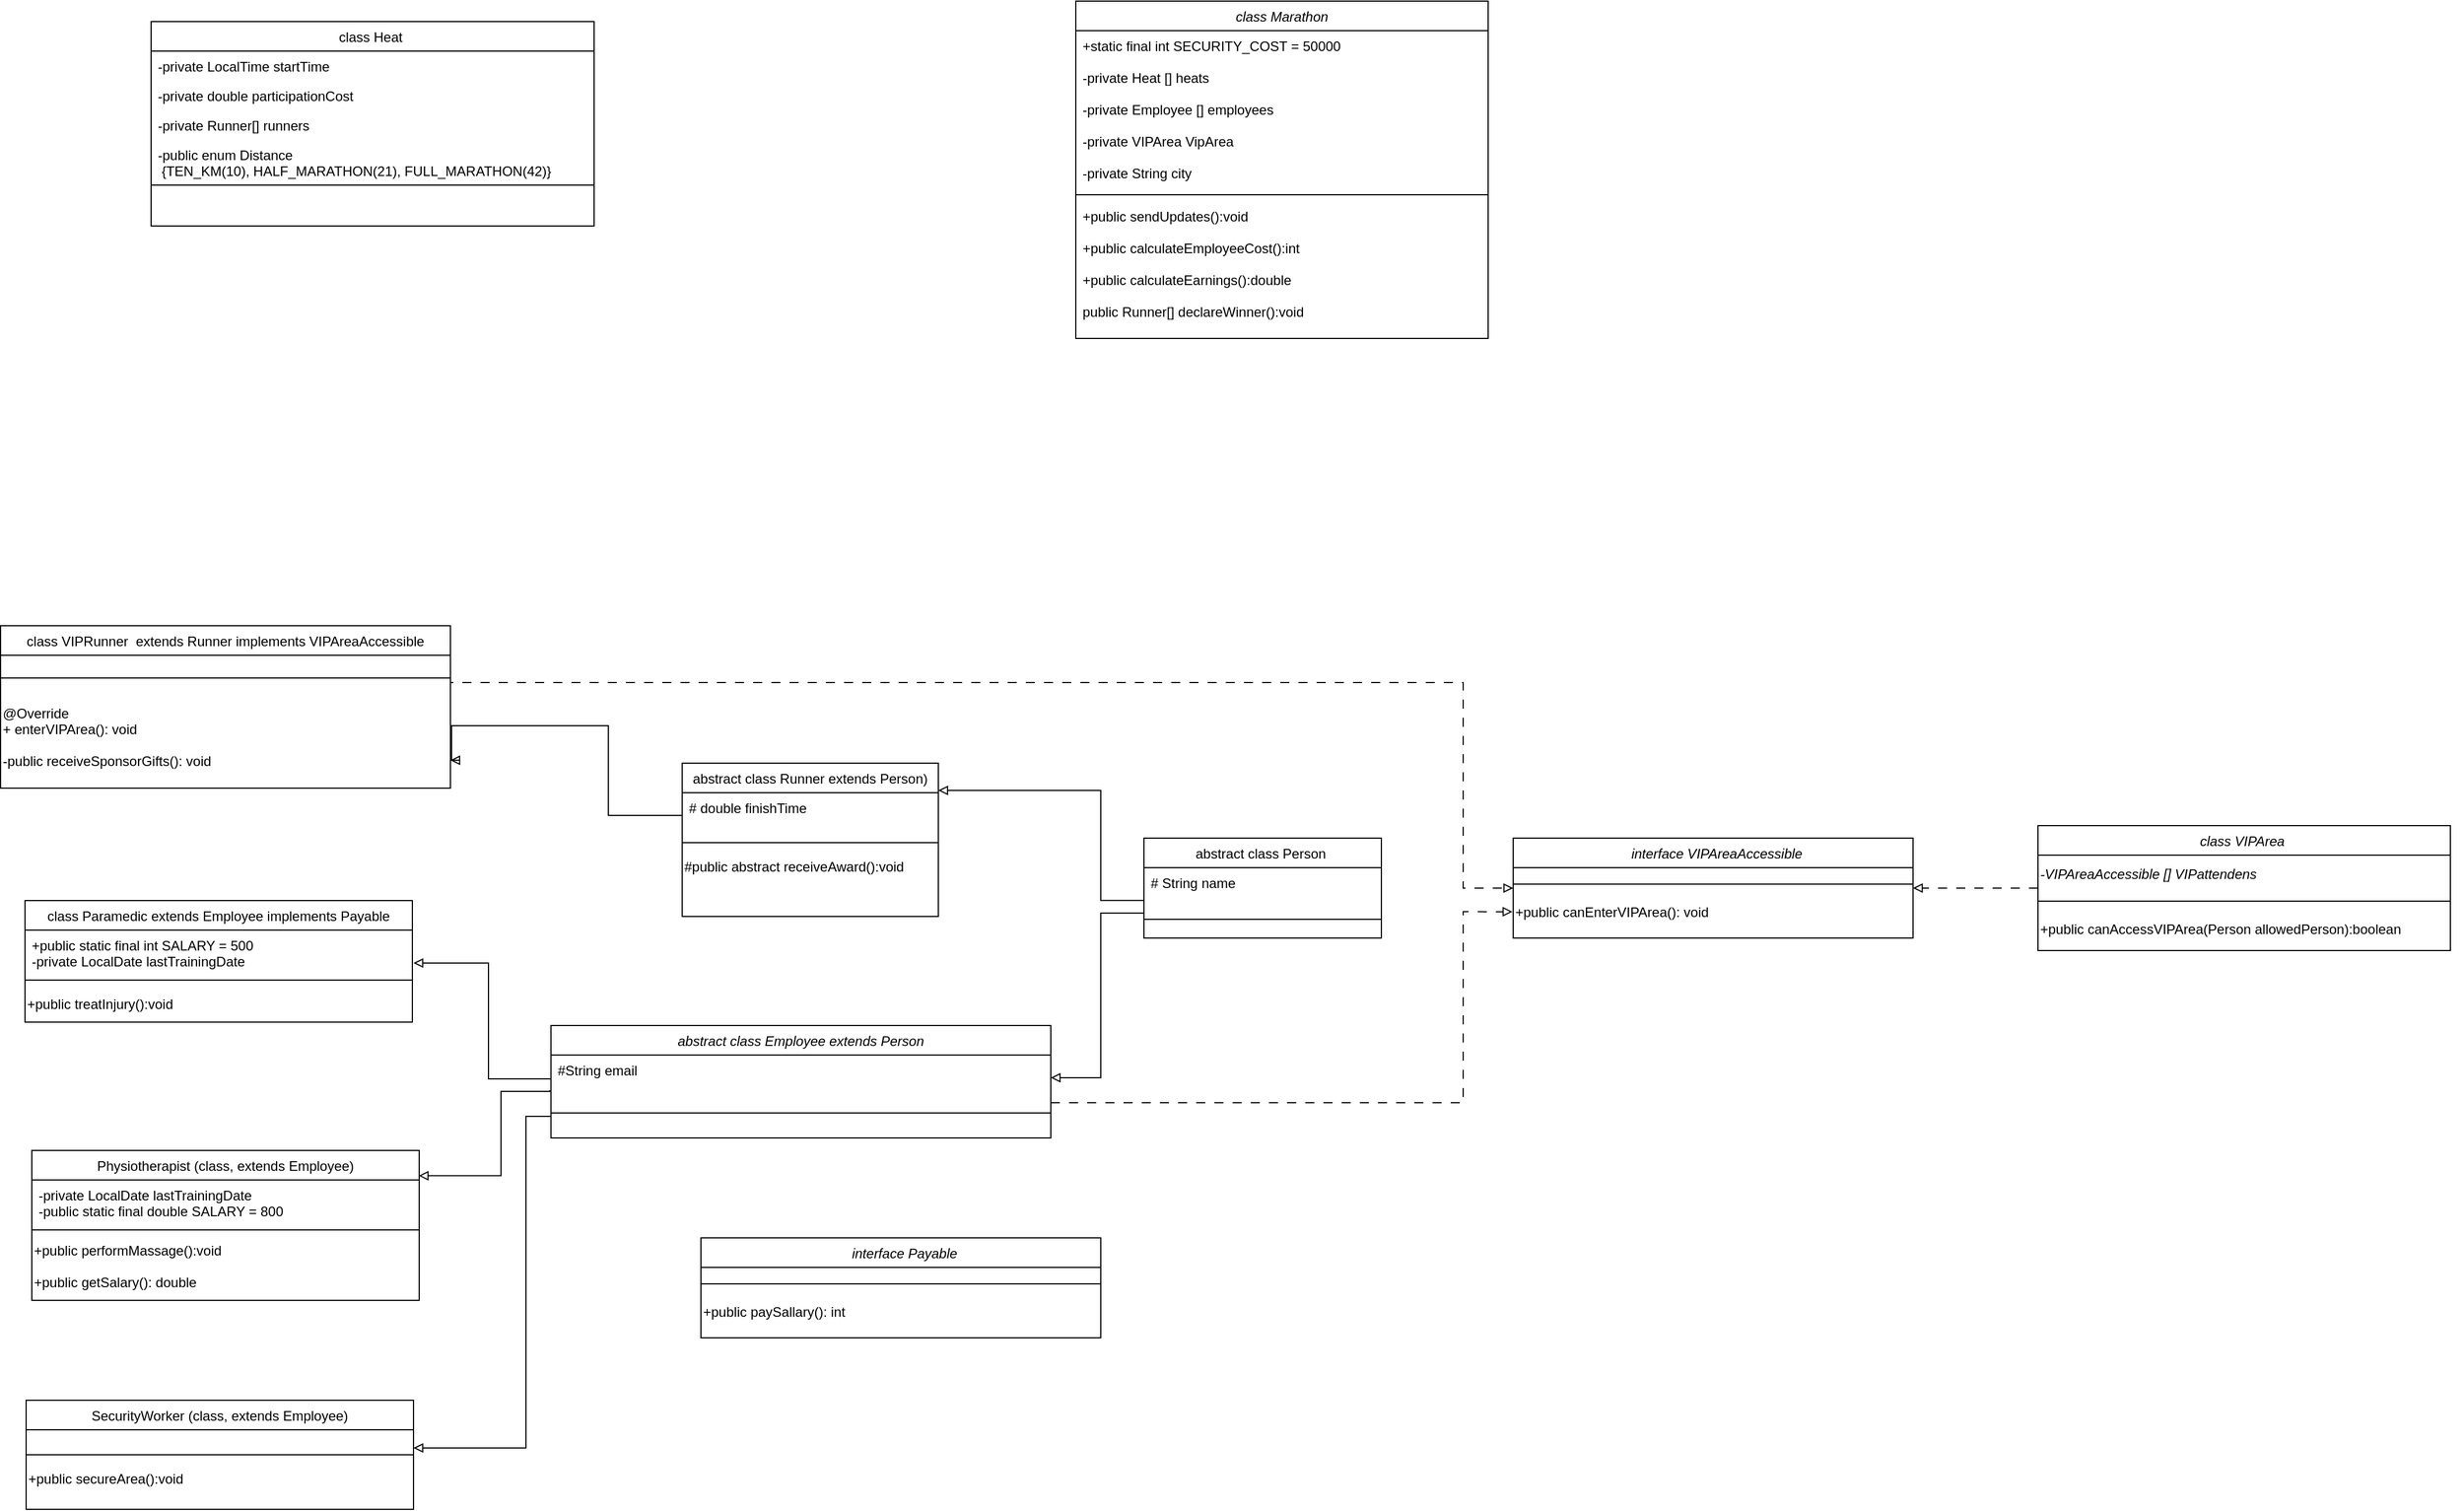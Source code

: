 <mxfile version="24.6.5" type="github">
  <diagram id="C5RBs43oDa-KdzZeNtuy" name="Page-1">
    <mxGraphModel dx="2377" dy="279" grid="1" gridSize="11" guides="1" tooltips="1" connect="1" arrows="1" fold="1" page="1" pageScale="1" pageWidth="980" pageHeight="1390" math="0" shadow="0">
      <root>
        <mxCell id="WIyWlLk6GJQsqaUBKTNV-0" />
        <mxCell id="WIyWlLk6GJQsqaUBKTNV-1" parent="WIyWlLk6GJQsqaUBKTNV-0" />
        <mxCell id="zkfFHV4jXpPFQw0GAbJ--0" value="class Marathon" style="swimlane;fontStyle=2;align=center;verticalAlign=top;childLayout=stackLayout;horizontal=1;startSize=26;horizontalStack=0;resizeParent=1;resizeLast=0;collapsible=1;marginBottom=0;rounded=0;shadow=0;strokeWidth=1;" parent="WIyWlLk6GJQsqaUBKTNV-1" vertex="1">
          <mxGeometry x="-561" width="363" height="297" as="geometry">
            <mxRectangle x="200" y="100" width="160" height="26" as="alternateBounds" />
          </mxGeometry>
        </mxCell>
        <mxCell id="zkfFHV4jXpPFQw0GAbJ--1" value="+static final int SECURITY_COST = 50000&#xa;&#xa;-private Heat [] heats&#xa;&#xa;-private Employee [] employees&#xa;&#xa;-private VIPArea VipArea&#xa;&#xa;-private String city&#xa; " style="text;align=left;verticalAlign=top;spacingLeft=4;spacingRight=4;overflow=hidden;rotatable=0;points=[[0,0.5],[1,0.5]];portConstraint=eastwest;" parent="zkfFHV4jXpPFQw0GAbJ--0" vertex="1">
          <mxGeometry y="26" width="363" height="139" as="geometry" />
        </mxCell>
        <mxCell id="OAV_MjzGXAkQhn38W6h--3" value="" style="line;html=1;strokeWidth=1;align=left;verticalAlign=middle;spacingTop=-1;spacingLeft=3;spacingRight=3;rotatable=0;labelPosition=right;points=[];portConstraint=eastwest;" vertex="1" parent="zkfFHV4jXpPFQw0GAbJ--0">
          <mxGeometry y="165" width="363" height="11" as="geometry" />
        </mxCell>
        <mxCell id="zkfFHV4jXpPFQw0GAbJ--3" value="+public sendUpdates():void&#xa;&#xa;+public calculateEmployeeCost():int&#xa;&#xa;+public calculateEarnings():double&#xa;&#xa;public Runner[] declareWinner():void&#xa;" style="text;align=left;verticalAlign=top;spacingLeft=4;spacingRight=4;overflow=hidden;rotatable=0;points=[[0,0.5],[1,0.5]];portConstraint=eastwest;rounded=0;shadow=0;html=0;" parent="zkfFHV4jXpPFQw0GAbJ--0" vertex="1">
          <mxGeometry y="176" width="363" height="121" as="geometry" />
        </mxCell>
        <mxCell id="zkfFHV4jXpPFQw0GAbJ--13" value="abstract class Runner extends Person)" style="swimlane;fontStyle=0;align=center;verticalAlign=top;childLayout=stackLayout;horizontal=1;startSize=26;horizontalStack=0;resizeParent=1;resizeLast=0;collapsible=1;marginBottom=0;rounded=0;shadow=0;strokeWidth=1;" parent="WIyWlLk6GJQsqaUBKTNV-1" vertex="1">
          <mxGeometry x="-907.5" y="671" width="225.5" height="135" as="geometry">
            <mxRectangle x="340" y="380" width="170" height="26" as="alternateBounds" />
          </mxGeometry>
        </mxCell>
        <mxCell id="zkfFHV4jXpPFQw0GAbJ--14" value="# double finishTime" style="text;align=left;verticalAlign=top;spacingLeft=4;spacingRight=4;overflow=hidden;rotatable=0;points=[[0,0.5],[1,0.5]];portConstraint=eastwest;" parent="zkfFHV4jXpPFQw0GAbJ--13" vertex="1">
          <mxGeometry y="26" width="225.5" height="40" as="geometry" />
        </mxCell>
        <mxCell id="zkfFHV4jXpPFQw0GAbJ--15" value="" style="line;html=1;strokeWidth=1;align=left;verticalAlign=middle;spacingTop=-1;spacingLeft=3;spacingRight=3;rotatable=0;labelPosition=right;points=[];portConstraint=eastwest;" parent="zkfFHV4jXpPFQw0GAbJ--13" vertex="1">
          <mxGeometry y="66" width="225.5" height="8" as="geometry" />
        </mxCell>
        <mxCell id="OAV_MjzGXAkQhn38W6h--10" value="#public abstract receiveAward():void " style="text;align=left;verticalAlign=middle;resizable=0;points=[];autosize=1;strokeColor=none;fillColor=none;" vertex="1" parent="zkfFHV4jXpPFQw0GAbJ--13">
          <mxGeometry y="74" width="225.5" height="33" as="geometry" />
        </mxCell>
        <mxCell id="zkfFHV4jXpPFQw0GAbJ--17" value="class Heat " style="swimlane;fontStyle=0;align=center;verticalAlign=top;childLayout=stackLayout;horizontal=1;startSize=26;horizontalStack=0;resizeParent=1;resizeLast=0;collapsible=1;marginBottom=0;rounded=0;shadow=0;strokeWidth=1;" parent="WIyWlLk6GJQsqaUBKTNV-1" vertex="1">
          <mxGeometry x="-1375" y="18" width="390" height="180" as="geometry">
            <mxRectangle x="550" y="140" width="160" height="26" as="alternateBounds" />
          </mxGeometry>
        </mxCell>
        <mxCell id="zkfFHV4jXpPFQw0GAbJ--18" value="-private LocalTime startTime" style="text;align=left;verticalAlign=top;spacingLeft=4;spacingRight=4;overflow=hidden;rotatable=0;points=[[0,0.5],[1,0.5]];portConstraint=eastwest;" parent="zkfFHV4jXpPFQw0GAbJ--17" vertex="1">
          <mxGeometry y="26" width="390" height="26" as="geometry" />
        </mxCell>
        <mxCell id="zkfFHV4jXpPFQw0GAbJ--19" value="-private double participationCost&#xa;" style="text;align=left;verticalAlign=top;spacingLeft=4;spacingRight=4;overflow=hidden;rotatable=0;points=[[0,0.5],[1,0.5]];portConstraint=eastwest;rounded=0;shadow=0;html=0;" parent="zkfFHV4jXpPFQw0GAbJ--17" vertex="1">
          <mxGeometry y="52" width="390" height="26" as="geometry" />
        </mxCell>
        <mxCell id="zkfFHV4jXpPFQw0GAbJ--20" value="-private Runner[] runners&#xa;" style="text;align=left;verticalAlign=top;spacingLeft=4;spacingRight=4;overflow=hidden;rotatable=0;points=[[0,0.5],[1,0.5]];portConstraint=eastwest;rounded=0;shadow=0;html=0;" parent="zkfFHV4jXpPFQw0GAbJ--17" vertex="1">
          <mxGeometry y="78" width="390" height="26" as="geometry" />
        </mxCell>
        <mxCell id="zkfFHV4jXpPFQw0GAbJ--21" value="-public enum Distance&#xa; {TEN_KM(10), HALF_MARATHON(21), FULL_MARATHON(42)}&#xa;&#xa;" style="text;align=left;verticalAlign=top;spacingLeft=4;spacingRight=4;overflow=hidden;rotatable=0;points=[[0,0.5],[1,0.5]];portConstraint=eastwest;rounded=0;shadow=0;html=0;" parent="zkfFHV4jXpPFQw0GAbJ--17" vertex="1">
          <mxGeometry y="104" width="390" height="36" as="geometry" />
        </mxCell>
        <mxCell id="OAV_MjzGXAkQhn38W6h--4" value="" style="line;html=1;strokeWidth=1;align=left;verticalAlign=middle;spacingTop=-1;spacingLeft=3;spacingRight=3;rotatable=0;labelPosition=right;points=[];portConstraint=eastwest;" vertex="1" parent="zkfFHV4jXpPFQw0GAbJ--17">
          <mxGeometry y="140" width="390" height="8" as="geometry" />
        </mxCell>
        <mxCell id="OAV_MjzGXAkQhn38W6h--5" value="&lt;span style=&quot;color: rgba(0, 0, 0, 0); font-family: monospace; font-size: 0px; text-align: start;&quot;&gt;%3CmxGraphModel%3E%3Croot%3E%3CmxCell%20id%3D%220%22%2F%3E%3CmxCell%20id%3D%221%22%20parent%3D%220%22%2F%3E%3CmxCell%20id%3D%222%22%20value%3D%22%22%20style%3D%22line%3Bhtml%3D1%3BstrokeWidth%3D1%3Balign%3Dleft%3BverticalAlign%3Dmiddle%3BspacingTop%3D-1%3BspacingLeft%3D3%3BspacingRight%3D3%3Brotatable%3D0%3BlabelPosition%3Dright%3Bpoints%3D%5B%5D%3BportConstraint%3Deastwest%3B%22%20vertex%3D%221%22%20parent%3D%221%22%3E%3CmxGeometry%20x%3D%22200%22%20y%3D%22186%22%20width%3D%22220%22%20height%3D%228%22%20as%3D%22geometry%22%2F%3E%3C%2FmxCell%3E%3C%2Froot%3E%3C%2FmxGraphModel%3E&lt;/span&gt;" style="text;html=1;align=center;verticalAlign=middle;resizable=0;points=[];autosize=1;strokeColor=none;fillColor=none;" vertex="1" parent="WIyWlLk6GJQsqaUBKTNV-1">
          <mxGeometry x="640" y="228" width="20" height="30" as="geometry" />
        </mxCell>
        <mxCell id="OAV_MjzGXAkQhn38W6h--11" value="class VIPRunner  extends Runner implements VIPAreaAccessible&#xa;" style="swimlane;fontStyle=0;align=center;verticalAlign=top;childLayout=stackLayout;horizontal=1;startSize=26;horizontalStack=0;resizeParent=1;resizeLast=0;collapsible=1;marginBottom=0;rounded=0;shadow=0;strokeWidth=1;" vertex="1" parent="WIyWlLk6GJQsqaUBKTNV-1">
          <mxGeometry x="-1507.5" y="550" width="396" height="143" as="geometry">
            <mxRectangle x="130" y="380" width="160" height="26" as="alternateBounds" />
          </mxGeometry>
        </mxCell>
        <mxCell id="OAV_MjzGXAkQhn38W6h--13" value="" style="line;html=1;strokeWidth=1;align=left;verticalAlign=middle;spacingTop=-1;spacingLeft=3;spacingRight=3;rotatable=0;labelPosition=right;points=[];portConstraint=eastwest;" vertex="1" parent="OAV_MjzGXAkQhn38W6h--11">
          <mxGeometry y="26" width="396" height="40" as="geometry" />
        </mxCell>
        <mxCell id="OAV_MjzGXAkQhn38W6h--14" value="@Override&#xa;+ enterVIPArea(): void&#xa;&#xa;-public receiveSponsorGifts(): void&#xa;" style="text;align=left;verticalAlign=middle;resizable=0;points=[];autosize=1;strokeColor=none;fillColor=none;" vertex="1" parent="OAV_MjzGXAkQhn38W6h--11">
          <mxGeometry y="66" width="396" height="77" as="geometry" />
        </mxCell>
        <mxCell id="OAV_MjzGXAkQhn38W6h--38" value="abstract class Employee extends Person" style="swimlane;fontStyle=2;align=center;verticalAlign=top;childLayout=stackLayout;horizontal=1;startSize=26;horizontalStack=0;resizeParent=1;resizeLast=0;collapsible=1;marginBottom=0;rounded=0;shadow=0;strokeWidth=1;" vertex="1" parent="WIyWlLk6GJQsqaUBKTNV-1">
          <mxGeometry x="-1023" y="902" width="440" height="99" as="geometry">
            <mxRectangle x="200" y="100" width="160" height="26" as="alternateBounds" />
          </mxGeometry>
        </mxCell>
        <mxCell id="OAV_MjzGXAkQhn38W6h--39" value="#String email" style="text;align=left;verticalAlign=top;spacingLeft=4;spacingRight=4;overflow=hidden;rotatable=0;points=[[0,0.5],[1,0.5]];portConstraint=eastwest;" vertex="1" parent="OAV_MjzGXAkQhn38W6h--38">
          <mxGeometry y="26" width="440" height="40" as="geometry" />
        </mxCell>
        <mxCell id="OAV_MjzGXAkQhn38W6h--40" value="" style="line;html=1;strokeWidth=1;align=left;verticalAlign=middle;spacingTop=-1;spacingLeft=3;spacingRight=3;rotatable=0;labelPosition=right;points=[];portConstraint=eastwest;" vertex="1" parent="OAV_MjzGXAkQhn38W6h--38">
          <mxGeometry y="66" width="440" height="22" as="geometry" />
        </mxCell>
        <mxCell id="OAV_MjzGXAkQhn38W6h--42" value=" class Paramedic extends Employee implements Payable " style="swimlane;fontStyle=0;align=center;verticalAlign=top;childLayout=stackLayout;horizontal=1;startSize=26;horizontalStack=0;resizeParent=1;resizeLast=0;collapsible=1;marginBottom=0;rounded=0;shadow=0;strokeWidth=1;" vertex="1" parent="WIyWlLk6GJQsqaUBKTNV-1">
          <mxGeometry x="-1486" y="792" width="341" height="107" as="geometry">
            <mxRectangle x="340" y="380" width="170" height="26" as="alternateBounds" />
          </mxGeometry>
        </mxCell>
        <mxCell id="OAV_MjzGXAkQhn38W6h--43" value="+public static final int SALARY = 500&#xa;-private LocalDate lastTrainingDate&#xa;" style="text;align=left;verticalAlign=top;spacingLeft=4;spacingRight=4;overflow=hidden;rotatable=0;points=[[0,0.5],[1,0.5]];portConstraint=eastwest;" vertex="1" parent="OAV_MjzGXAkQhn38W6h--42">
          <mxGeometry y="26" width="341" height="40" as="geometry" />
        </mxCell>
        <mxCell id="OAV_MjzGXAkQhn38W6h--44" value="" style="line;html=1;strokeWidth=1;align=left;verticalAlign=middle;spacingTop=-1;spacingLeft=3;spacingRight=3;rotatable=0;labelPosition=right;points=[];portConstraint=eastwest;" vertex="1" parent="OAV_MjzGXAkQhn38W6h--42">
          <mxGeometry y="66" width="341" height="8" as="geometry" />
        </mxCell>
        <mxCell id="OAV_MjzGXAkQhn38W6h--45" value="+public treatInjury():void" style="text;align=left;verticalAlign=middle;resizable=0;points=[];autosize=1;strokeColor=none;fillColor=none;" vertex="1" parent="OAV_MjzGXAkQhn38W6h--42">
          <mxGeometry y="74" width="341" height="33" as="geometry" />
        </mxCell>
        <mxCell id="OAV_MjzGXAkQhn38W6h--46" value="Physiotherapist (class, extends Employee)" style="swimlane;fontStyle=0;align=center;verticalAlign=top;childLayout=stackLayout;horizontal=1;startSize=26;horizontalStack=0;resizeParent=1;resizeLast=0;collapsible=1;marginBottom=0;rounded=0;shadow=0;strokeWidth=1;" vertex="1" parent="WIyWlLk6GJQsqaUBKTNV-1">
          <mxGeometry x="-1480" y="1012" width="341" height="132" as="geometry">
            <mxRectangle x="340" y="380" width="170" height="26" as="alternateBounds" />
          </mxGeometry>
        </mxCell>
        <mxCell id="OAV_MjzGXAkQhn38W6h--47" value="-private LocalDate lastTrainingDate&#xa;-public static final double SALARY = 800&#xa;" style="text;align=left;verticalAlign=top;spacingLeft=4;spacingRight=4;overflow=hidden;rotatable=0;points=[[0,0.5],[1,0.5]];portConstraint=eastwest;" vertex="1" parent="OAV_MjzGXAkQhn38W6h--46">
          <mxGeometry y="26" width="341" height="40" as="geometry" />
        </mxCell>
        <mxCell id="OAV_MjzGXAkQhn38W6h--48" value="" style="line;html=1;strokeWidth=1;align=left;verticalAlign=middle;spacingTop=-1;spacingLeft=3;spacingRight=3;rotatable=0;labelPosition=right;points=[];portConstraint=eastwest;" vertex="1" parent="OAV_MjzGXAkQhn38W6h--46">
          <mxGeometry y="66" width="341" height="8" as="geometry" />
        </mxCell>
        <mxCell id="OAV_MjzGXAkQhn38W6h--49" value="+public performMassage():void&#xa;&#xa;+public getSalary(): double " style="text;align=left;verticalAlign=middle;resizable=0;points=[];autosize=1;strokeColor=none;fillColor=none;" vertex="1" parent="OAV_MjzGXAkQhn38W6h--46">
          <mxGeometry y="74" width="341" height="55" as="geometry" />
        </mxCell>
        <mxCell id="OAV_MjzGXAkQhn38W6h--50" value="SecurityWorker (class, extends Employee)" style="swimlane;fontStyle=0;align=center;verticalAlign=top;childLayout=stackLayout;horizontal=1;startSize=26;horizontalStack=0;resizeParent=1;resizeLast=0;collapsible=1;marginBottom=0;rounded=0;shadow=0;strokeWidth=1;" vertex="1" parent="WIyWlLk6GJQsqaUBKTNV-1">
          <mxGeometry x="-1485" y="1232" width="341" height="96" as="geometry">
            <mxRectangle x="340" y="380" width="170" height="26" as="alternateBounds" />
          </mxGeometry>
        </mxCell>
        <mxCell id="OAV_MjzGXAkQhn38W6h--51" value="&#xa;" style="text;align=left;verticalAlign=top;spacingLeft=4;spacingRight=4;overflow=hidden;rotatable=0;points=[[0,0.5],[1,0.5]];portConstraint=eastwest;" vertex="1" parent="OAV_MjzGXAkQhn38W6h--50">
          <mxGeometry y="26" width="341" height="18" as="geometry" />
        </mxCell>
        <mxCell id="OAV_MjzGXAkQhn38W6h--52" value="" style="line;html=1;strokeWidth=1;align=left;verticalAlign=middle;spacingTop=-1;spacingLeft=3;spacingRight=3;rotatable=0;labelPosition=right;points=[];portConstraint=eastwest;" vertex="1" parent="OAV_MjzGXAkQhn38W6h--50">
          <mxGeometry y="44" width="341" height="8" as="geometry" />
        </mxCell>
        <mxCell id="OAV_MjzGXAkQhn38W6h--53" value="+public secureArea():void" style="text;align=left;verticalAlign=middle;resizable=0;points=[];autosize=1;strokeColor=none;fillColor=none;" vertex="1" parent="OAV_MjzGXAkQhn38W6h--50">
          <mxGeometry y="52" width="341" height="33" as="geometry" />
        </mxCell>
        <mxCell id="OAV_MjzGXAkQhn38W6h--81" style="edgeStyle=orthogonalEdgeStyle;rounded=0;orthogonalLoop=1;jettySize=auto;html=1;exitX=0;exitY=0.5;exitDx=0;exitDy=0;entryX=1;entryY=0.5;entryDx=0;entryDy=0;dashed=1;dashPattern=8 8;endArrow=block;endFill=0;" edge="1" parent="WIyWlLk6GJQsqaUBKTNV-1" source="OAV_MjzGXAkQhn38W6h--54" target="OAV_MjzGXAkQhn38W6h--61">
          <mxGeometry relative="1" as="geometry" />
        </mxCell>
        <mxCell id="OAV_MjzGXAkQhn38W6h--54" value="class VIPArea " style="swimlane;fontStyle=2;align=center;verticalAlign=top;childLayout=stackLayout;horizontal=1;startSize=26;horizontalStack=0;resizeParent=1;resizeLast=0;collapsible=1;marginBottom=0;rounded=0;shadow=0;strokeWidth=1;" vertex="1" parent="WIyWlLk6GJQsqaUBKTNV-1">
          <mxGeometry x="286" y="726" width="363" height="110" as="geometry">
            <mxRectangle x="200" y="100" width="160" height="26" as="alternateBounds" />
          </mxGeometry>
        </mxCell>
        <mxCell id="OAV_MjzGXAkQhn38W6h--86" value="&lt;span style=&quot;font-style: italic;&quot;&gt;-VIPAreaAccessible [] VIPattendens&amp;nbsp;&lt;/span&gt;" style="text;html=1;align=left;verticalAlign=middle;resizable=0;points=[];autosize=1;strokeColor=none;fillColor=none;" vertex="1" parent="OAV_MjzGXAkQhn38W6h--54">
          <mxGeometry y="26" width="363" height="33" as="geometry" />
        </mxCell>
        <mxCell id="OAV_MjzGXAkQhn38W6h--56" value="" style="line;html=1;strokeWidth=1;align=left;verticalAlign=middle;spacingTop=-1;spacingLeft=3;spacingRight=3;rotatable=0;labelPosition=right;points=[];portConstraint=eastwest;" vertex="1" parent="OAV_MjzGXAkQhn38W6h--54">
          <mxGeometry y="59" width="363" height="15" as="geometry" />
        </mxCell>
        <mxCell id="OAV_MjzGXAkQhn38W6h--57" value="+public canAccessVIPArea(Person allowedPerson):boolean " style="text;align=left;verticalAlign=middle;resizable=0;points=[];autosize=1;strokeColor=none;fillColor=none;" vertex="1" parent="OAV_MjzGXAkQhn38W6h--54">
          <mxGeometry y="74" width="363" height="33" as="geometry" />
        </mxCell>
        <mxCell id="OAV_MjzGXAkQhn38W6h--80" style="edgeStyle=orthogonalEdgeStyle;rounded=0;orthogonalLoop=1;jettySize=auto;html=1;dashed=1;dashPattern=8 8;endArrow=block;endFill=0;exitX=1;exitY=0.5;exitDx=0;exitDy=0;" edge="1" parent="WIyWlLk6GJQsqaUBKTNV-1" source="OAV_MjzGXAkQhn38W6h--11" target="OAV_MjzGXAkQhn38W6h--61">
          <mxGeometry relative="1" as="geometry">
            <Array as="points">
              <mxPoint x="-220" y="600" />
              <mxPoint x="-220" y="781" />
            </Array>
          </mxGeometry>
        </mxCell>
        <mxCell id="OAV_MjzGXAkQhn38W6h--61" value="  interface VIPAreaAccessible" style="swimlane;fontStyle=2;align=center;verticalAlign=top;childLayout=stackLayout;horizontal=1;startSize=26;horizontalStack=0;resizeParent=1;resizeLast=0;collapsible=1;marginBottom=0;rounded=0;shadow=0;strokeWidth=1;" vertex="1" parent="WIyWlLk6GJQsqaUBKTNV-1">
          <mxGeometry x="-176" y="737" width="352" height="88" as="geometry">
            <mxRectangle x="200" y="100" width="160" height="26" as="alternateBounds" />
          </mxGeometry>
        </mxCell>
        <mxCell id="OAV_MjzGXAkQhn38W6h--62" value="" style="line;html=1;strokeWidth=1;align=left;verticalAlign=middle;spacingTop=-1;spacingLeft=3;spacingRight=3;rotatable=0;labelPosition=right;points=[];portConstraint=eastwest;" vertex="1" parent="OAV_MjzGXAkQhn38W6h--61">
          <mxGeometry y="26" width="352" height="29" as="geometry" />
        </mxCell>
        <mxCell id="OAV_MjzGXAkQhn38W6h--63" value="+public canEnterVIPArea(): void&#xa;" style="text;align=left;verticalAlign=middle;resizable=0;points=[];autosize=1;strokeColor=none;fillColor=none;" vertex="1" parent="OAV_MjzGXAkQhn38W6h--61">
          <mxGeometry y="55" width="352" height="33" as="geometry" />
        </mxCell>
        <mxCell id="OAV_MjzGXAkQhn38W6h--64" value="abstract class Person " style="swimlane;fontStyle=0;align=center;verticalAlign=top;childLayout=stackLayout;horizontal=1;startSize=26;horizontalStack=0;resizeParent=1;resizeLast=0;collapsible=1;marginBottom=0;rounded=0;shadow=0;strokeWidth=1;" vertex="1" parent="WIyWlLk6GJQsqaUBKTNV-1">
          <mxGeometry x="-501" y="737" width="209" height="88" as="geometry">
            <mxRectangle x="340" y="380" width="170" height="26" as="alternateBounds" />
          </mxGeometry>
        </mxCell>
        <mxCell id="OAV_MjzGXAkQhn38W6h--65" value="# String name" style="text;align=left;verticalAlign=top;spacingLeft=4;spacingRight=4;overflow=hidden;rotatable=0;points=[[0,0.5],[1,0.5]];portConstraint=eastwest;" vertex="1" parent="OAV_MjzGXAkQhn38W6h--64">
          <mxGeometry y="26" width="209" height="40" as="geometry" />
        </mxCell>
        <mxCell id="OAV_MjzGXAkQhn38W6h--66" value="" style="line;html=1;strokeWidth=1;align=left;verticalAlign=middle;spacingTop=-1;spacingLeft=3;spacingRight=3;rotatable=0;labelPosition=right;points=[];portConstraint=eastwest;" vertex="1" parent="OAV_MjzGXAkQhn38W6h--64">
          <mxGeometry y="66" width="209" height="11" as="geometry" />
        </mxCell>
        <mxCell id="OAV_MjzGXAkQhn38W6h--70" style="edgeStyle=orthogonalEdgeStyle;rounded=0;orthogonalLoop=1;jettySize=auto;html=1;exitX=0;exitY=0.5;exitDx=0;exitDy=0;endArrow=block;endFill=0;" edge="1" parent="WIyWlLk6GJQsqaUBKTNV-1" source="OAV_MjzGXAkQhn38W6h--39">
          <mxGeometry relative="1" as="geometry">
            <mxPoint x="-1144" y="847" as="targetPoint" />
            <mxPoint x="-1013" y="949" as="sourcePoint" />
            <Array as="points">
              <mxPoint x="-1023" y="949" />
              <mxPoint x="-1078" y="949" />
              <mxPoint x="-1078" y="847" />
            </Array>
          </mxGeometry>
        </mxCell>
        <mxCell id="OAV_MjzGXAkQhn38W6h--72" style="edgeStyle=orthogonalEdgeStyle;rounded=0;orthogonalLoop=1;jettySize=auto;html=1;exitX=0;exitY=0.5;exitDx=0;exitDy=0;endArrow=block;endFill=0;entryX=0.999;entryY=0.169;entryDx=0;entryDy=0;entryPerimeter=0;" edge="1" parent="WIyWlLk6GJQsqaUBKTNV-1" target="OAV_MjzGXAkQhn38W6h--46">
          <mxGeometry relative="1" as="geometry">
            <mxPoint x="-1133" y="1034" as="targetPoint" />
            <mxPoint x="-1024" y="959" as="sourcePoint" />
            <Array as="points">
              <mxPoint x="-1024" y="960" />
              <mxPoint x="-1067" y="960" />
              <mxPoint x="-1067" y="1034" />
            </Array>
          </mxGeometry>
        </mxCell>
        <mxCell id="OAV_MjzGXAkQhn38W6h--74" style="edgeStyle=orthogonalEdgeStyle;rounded=0;orthogonalLoop=1;jettySize=auto;html=1;exitX=0;exitY=0.75;exitDx=0;exitDy=0;endArrow=block;endFill=0;entryX=0.999;entryY=0.169;entryDx=0;entryDy=0;entryPerimeter=0;" edge="1" parent="WIyWlLk6GJQsqaUBKTNV-1" source="OAV_MjzGXAkQhn38W6h--38">
          <mxGeometry relative="1" as="geometry">
            <mxPoint x="-1144" y="1274" as="targetPoint" />
            <mxPoint x="-1029" y="1199" as="sourcePoint" />
            <Array as="points">
              <mxPoint x="-1045" y="982" />
              <mxPoint x="-1045" y="1274" />
            </Array>
          </mxGeometry>
        </mxCell>
        <mxCell id="OAV_MjzGXAkQhn38W6h--75" style="edgeStyle=orthogonalEdgeStyle;rounded=0;orthogonalLoop=1;jettySize=auto;html=1;exitX=0;exitY=0.5;exitDx=0;exitDy=0;endArrow=block;endFill=0;" edge="1" parent="WIyWlLk6GJQsqaUBKTNV-1">
          <mxGeometry relative="1" as="geometry">
            <mxPoint x="-682" y="695" as="targetPoint" />
            <mxPoint x="-501" y="791.92" as="sourcePoint" />
            <Array as="points">
              <mxPoint x="-539" y="792" />
              <mxPoint x="-539" y="695" />
            </Array>
          </mxGeometry>
        </mxCell>
        <mxCell id="OAV_MjzGXAkQhn38W6h--76" style="edgeStyle=orthogonalEdgeStyle;rounded=0;orthogonalLoop=1;jettySize=auto;html=1;endArrow=block;endFill=0;entryX=1;entryY=0.5;entryDx=0;entryDy=0;" edge="1" parent="WIyWlLk6GJQsqaUBKTNV-1" target="OAV_MjzGXAkQhn38W6h--39">
          <mxGeometry relative="1" as="geometry">
            <mxPoint x="-561" y="946" as="targetPoint" />
            <mxPoint x="-501" y="803" as="sourcePoint" />
            <Array as="points">
              <mxPoint x="-539" y="803" />
              <mxPoint x="-539" y="948" />
            </Array>
          </mxGeometry>
        </mxCell>
        <mxCell id="OAV_MjzGXAkQhn38W6h--78" style="edgeStyle=orthogonalEdgeStyle;rounded=0;orthogonalLoop=1;jettySize=auto;html=1;endArrow=block;endFill=0;entryX=-0.002;entryY=0.298;entryDx=0;entryDy=0;exitX=-0.002;exitY=0.298;exitDx=0;exitDy=0;exitPerimeter=0;dashed=1;dashPattern=8 8;entryPerimeter=0;" edge="1" parent="WIyWlLk6GJQsqaUBKTNV-1" target="OAV_MjzGXAkQhn38W6h--63">
          <mxGeometry relative="1" as="geometry">
            <mxPoint x="-501" y="825" as="targetPoint" />
            <mxPoint x="-583" y="970" as="sourcePoint" />
            <Array as="points">
              <mxPoint x="-220" y="970" />
              <mxPoint x="-220" y="802" />
            </Array>
          </mxGeometry>
        </mxCell>
        <mxCell id="OAV_MjzGXAkQhn38W6h--69" style="edgeStyle=orthogonalEdgeStyle;rounded=0;orthogonalLoop=1;jettySize=auto;html=1;exitX=0;exitY=0.5;exitDx=0;exitDy=0;endArrow=block;endFill=0;entryX=1;entryY=0.682;entryDx=0;entryDy=0;entryPerimeter=0;" edge="1" parent="WIyWlLk6GJQsqaUBKTNV-1" source="zkfFHV4jXpPFQw0GAbJ--14" target="OAV_MjzGXAkQhn38W6h--14">
          <mxGeometry relative="1" as="geometry">
            <mxPoint x="-1111" y="627" as="targetPoint" />
            <Array as="points">
              <mxPoint x="-972.5" y="717" />
              <mxPoint x="-972.5" y="638" />
              <mxPoint x="-1110.5" y="638" />
            </Array>
          </mxGeometry>
        </mxCell>
        <mxCell id="OAV_MjzGXAkQhn38W6h--89" value="  interface Payable" style="swimlane;fontStyle=2;align=center;verticalAlign=top;childLayout=stackLayout;horizontal=1;startSize=26;horizontalStack=0;resizeParent=1;resizeLast=0;collapsible=1;marginBottom=0;rounded=0;shadow=0;strokeWidth=1;" vertex="1" parent="WIyWlLk6GJQsqaUBKTNV-1">
          <mxGeometry x="-891" y="1089" width="352" height="88" as="geometry">
            <mxRectangle x="200" y="100" width="160" height="26" as="alternateBounds" />
          </mxGeometry>
        </mxCell>
        <mxCell id="OAV_MjzGXAkQhn38W6h--90" value="" style="line;html=1;strokeWidth=1;align=left;verticalAlign=middle;spacingTop=-1;spacingLeft=3;spacingRight=3;rotatable=0;labelPosition=right;points=[];portConstraint=eastwest;" vertex="1" parent="OAV_MjzGXAkQhn38W6h--89">
          <mxGeometry y="26" width="352" height="29" as="geometry" />
        </mxCell>
        <mxCell id="OAV_MjzGXAkQhn38W6h--91" value="+public paySallary(): int&#xa;" style="text;align=left;verticalAlign=middle;resizable=0;points=[];autosize=1;strokeColor=none;fillColor=none;" vertex="1" parent="OAV_MjzGXAkQhn38W6h--89">
          <mxGeometry y="55" width="352" height="33" as="geometry" />
        </mxCell>
      </root>
    </mxGraphModel>
  </diagram>
</mxfile>
